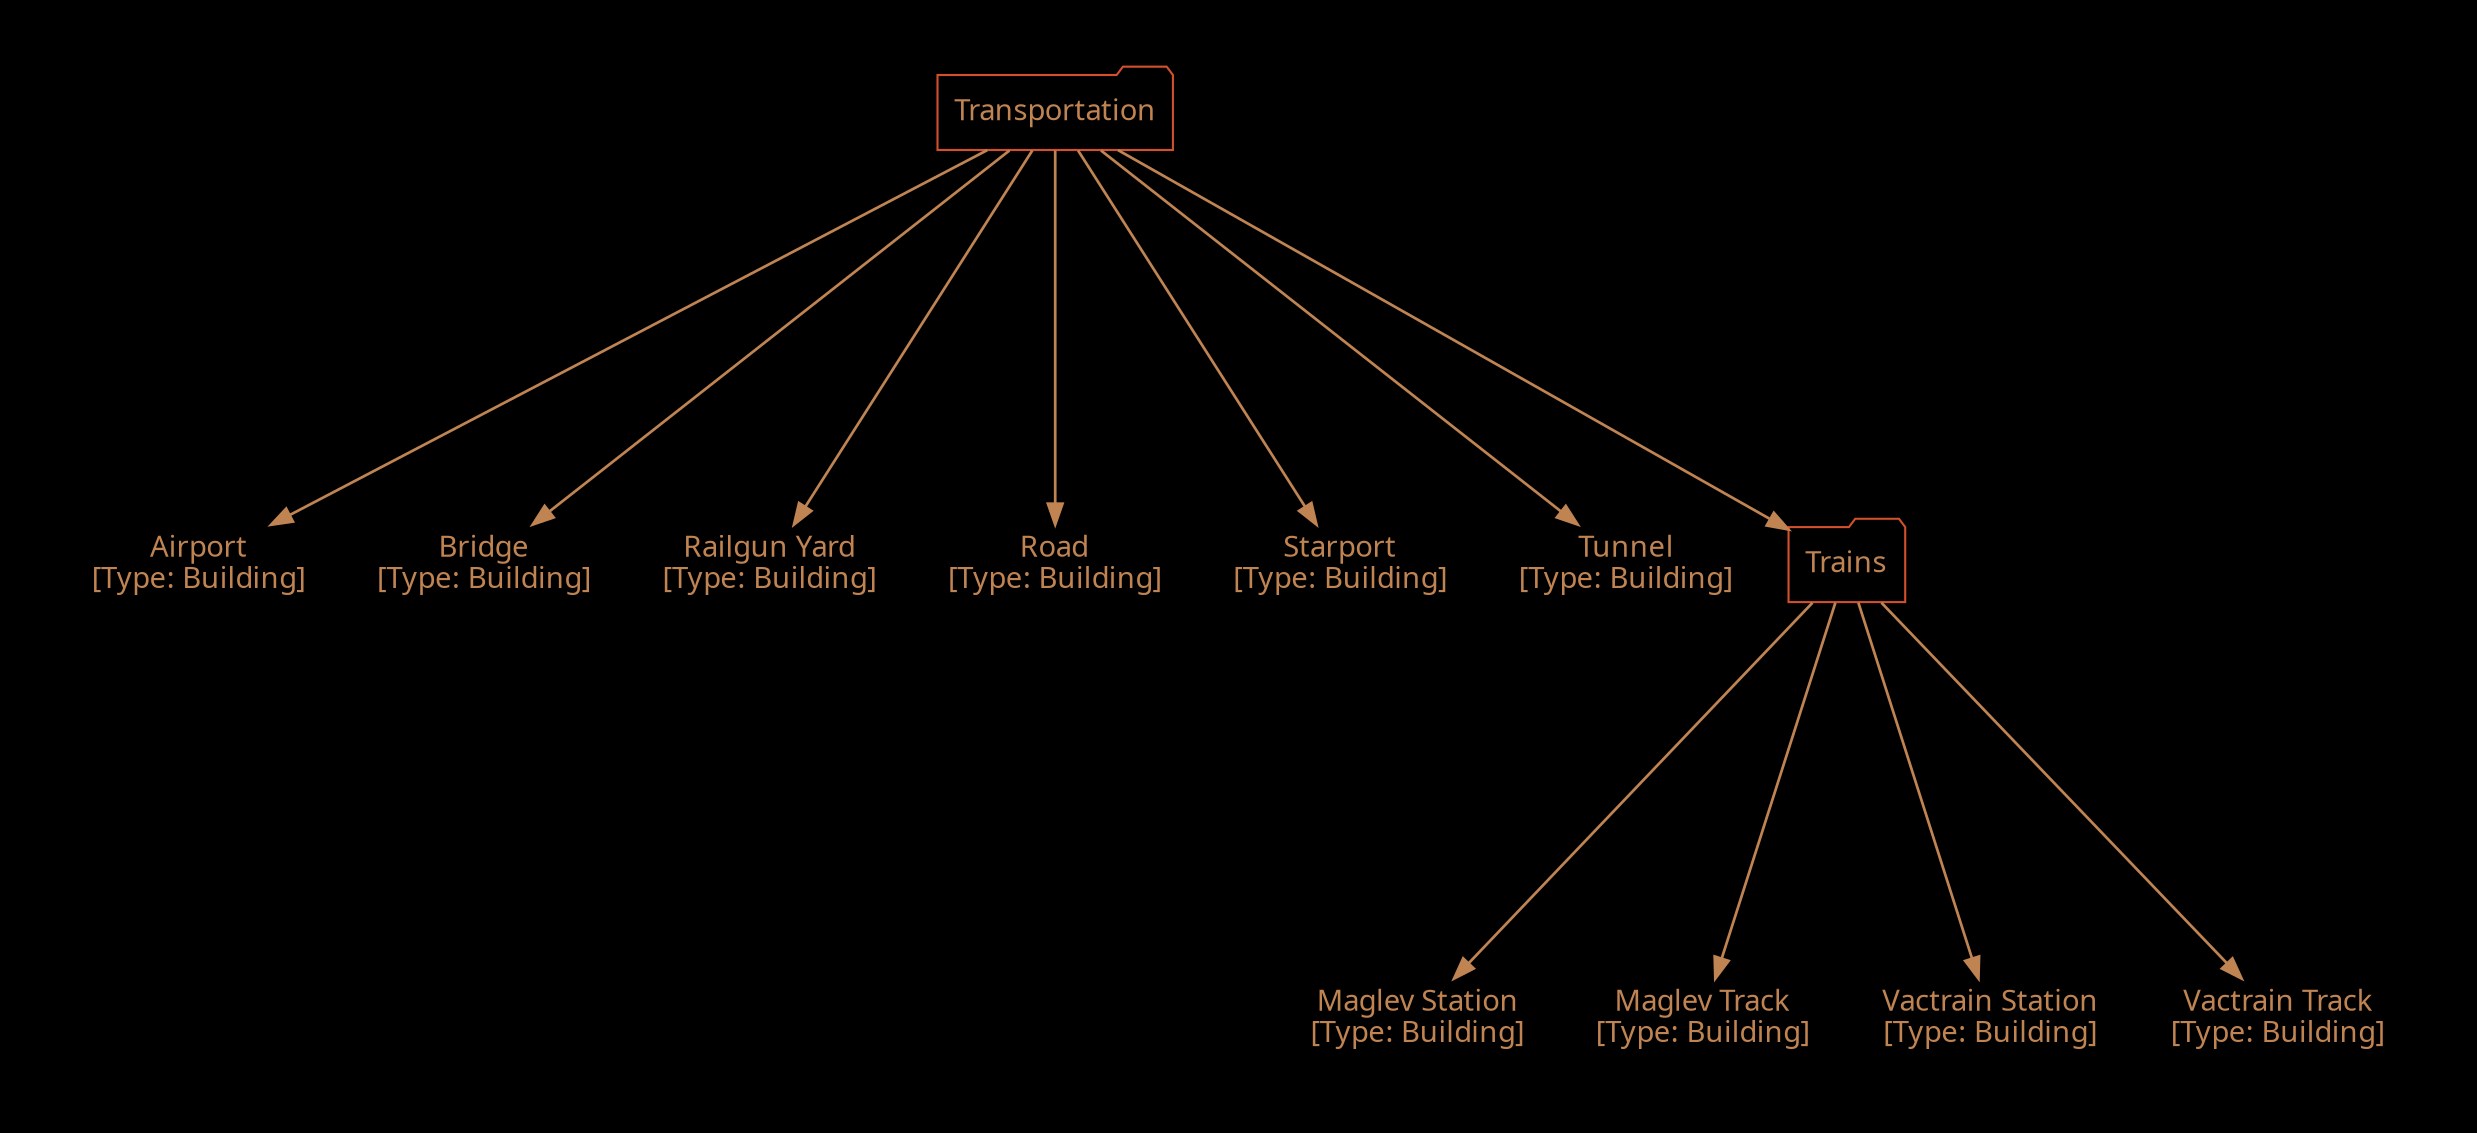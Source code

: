 /*
  This is part of the Avaneya Project Crew Handbook.
  Copyright (C) 2010, 2011, 2012
    Kshatra Corp.
  See the file License for copying conditions.
  
  To manually compile:
      $ sudo aptitude install graphviz
      $ twopi -Tpdf Units_User_Basic_Transportation.twopi.gv -o Units_User_Basic_Transportation.pdf
*/

digraph Units_User_Basic_Transportation
{
    // Graph attributes...
	bgcolor="black";
	margin="0";
	ratio="auto";
    ranksep="2.5";
    pad="0.5,0.5";
    compound="true";
    overlap="vpsc";
    root="Transportation";

	// Node attributes...
	node[color="#d3502dff"];
	node[fillcolor="gray10"];
    node[fontcolor="#c08453ff"];
    node[fontname="Ubuntu"];
    node[shape="none"]
	
	// Edge attributes...
	edge[color="#c08453ff"];
	edge[penwidth="1.3"];

    // Units...
    "Airport"[label="Airport\n[Type: Building]"];
    "Bridge"[label="Bridge\n[Type: Building]"];
    "Maglev Station"[label="Maglev Station\n[Type: Building]"];
    "Maglev Track"[label="Maglev Track\n[Type: Building]"];
    "Railgun Yard"[label="Railgun Yard\n[Type: Building]"];
    "Road"[label="Road\n[Type: Building]"];
    "Starport"[label="Starport\n[Type: Building]"];
    "Tunnel"[label="Tunnel\n[Type: Building]"];
    "Vactrain Station"[label="Vactrain Station\n[Type: Building]"];
    "Vactrain Track"[label="Vactrain Track\n[Type: Building]"];

    // Categorical relations, but not build dependencies...
    "Transportation"[shape="folder"];
        "Transportation" -> "Airport";
        "Transportation" -> "Bridge";
        "Transportation" -> "Railgun Yard";
        "Transportation" -> "Road"; // Allow curved
        "Transportation" -> "Starport";
        "Transportation" -> "Tunnel";
        "Trains"[shape="folder"];
        "Transportation" -> "Trains";
            "Trains" -> "Maglev Station";
            "Trains" -> "Maglev Track";
            "Trains" -> "Vactrain Station";
            "Trains" -> "Vactrain Track";
}

